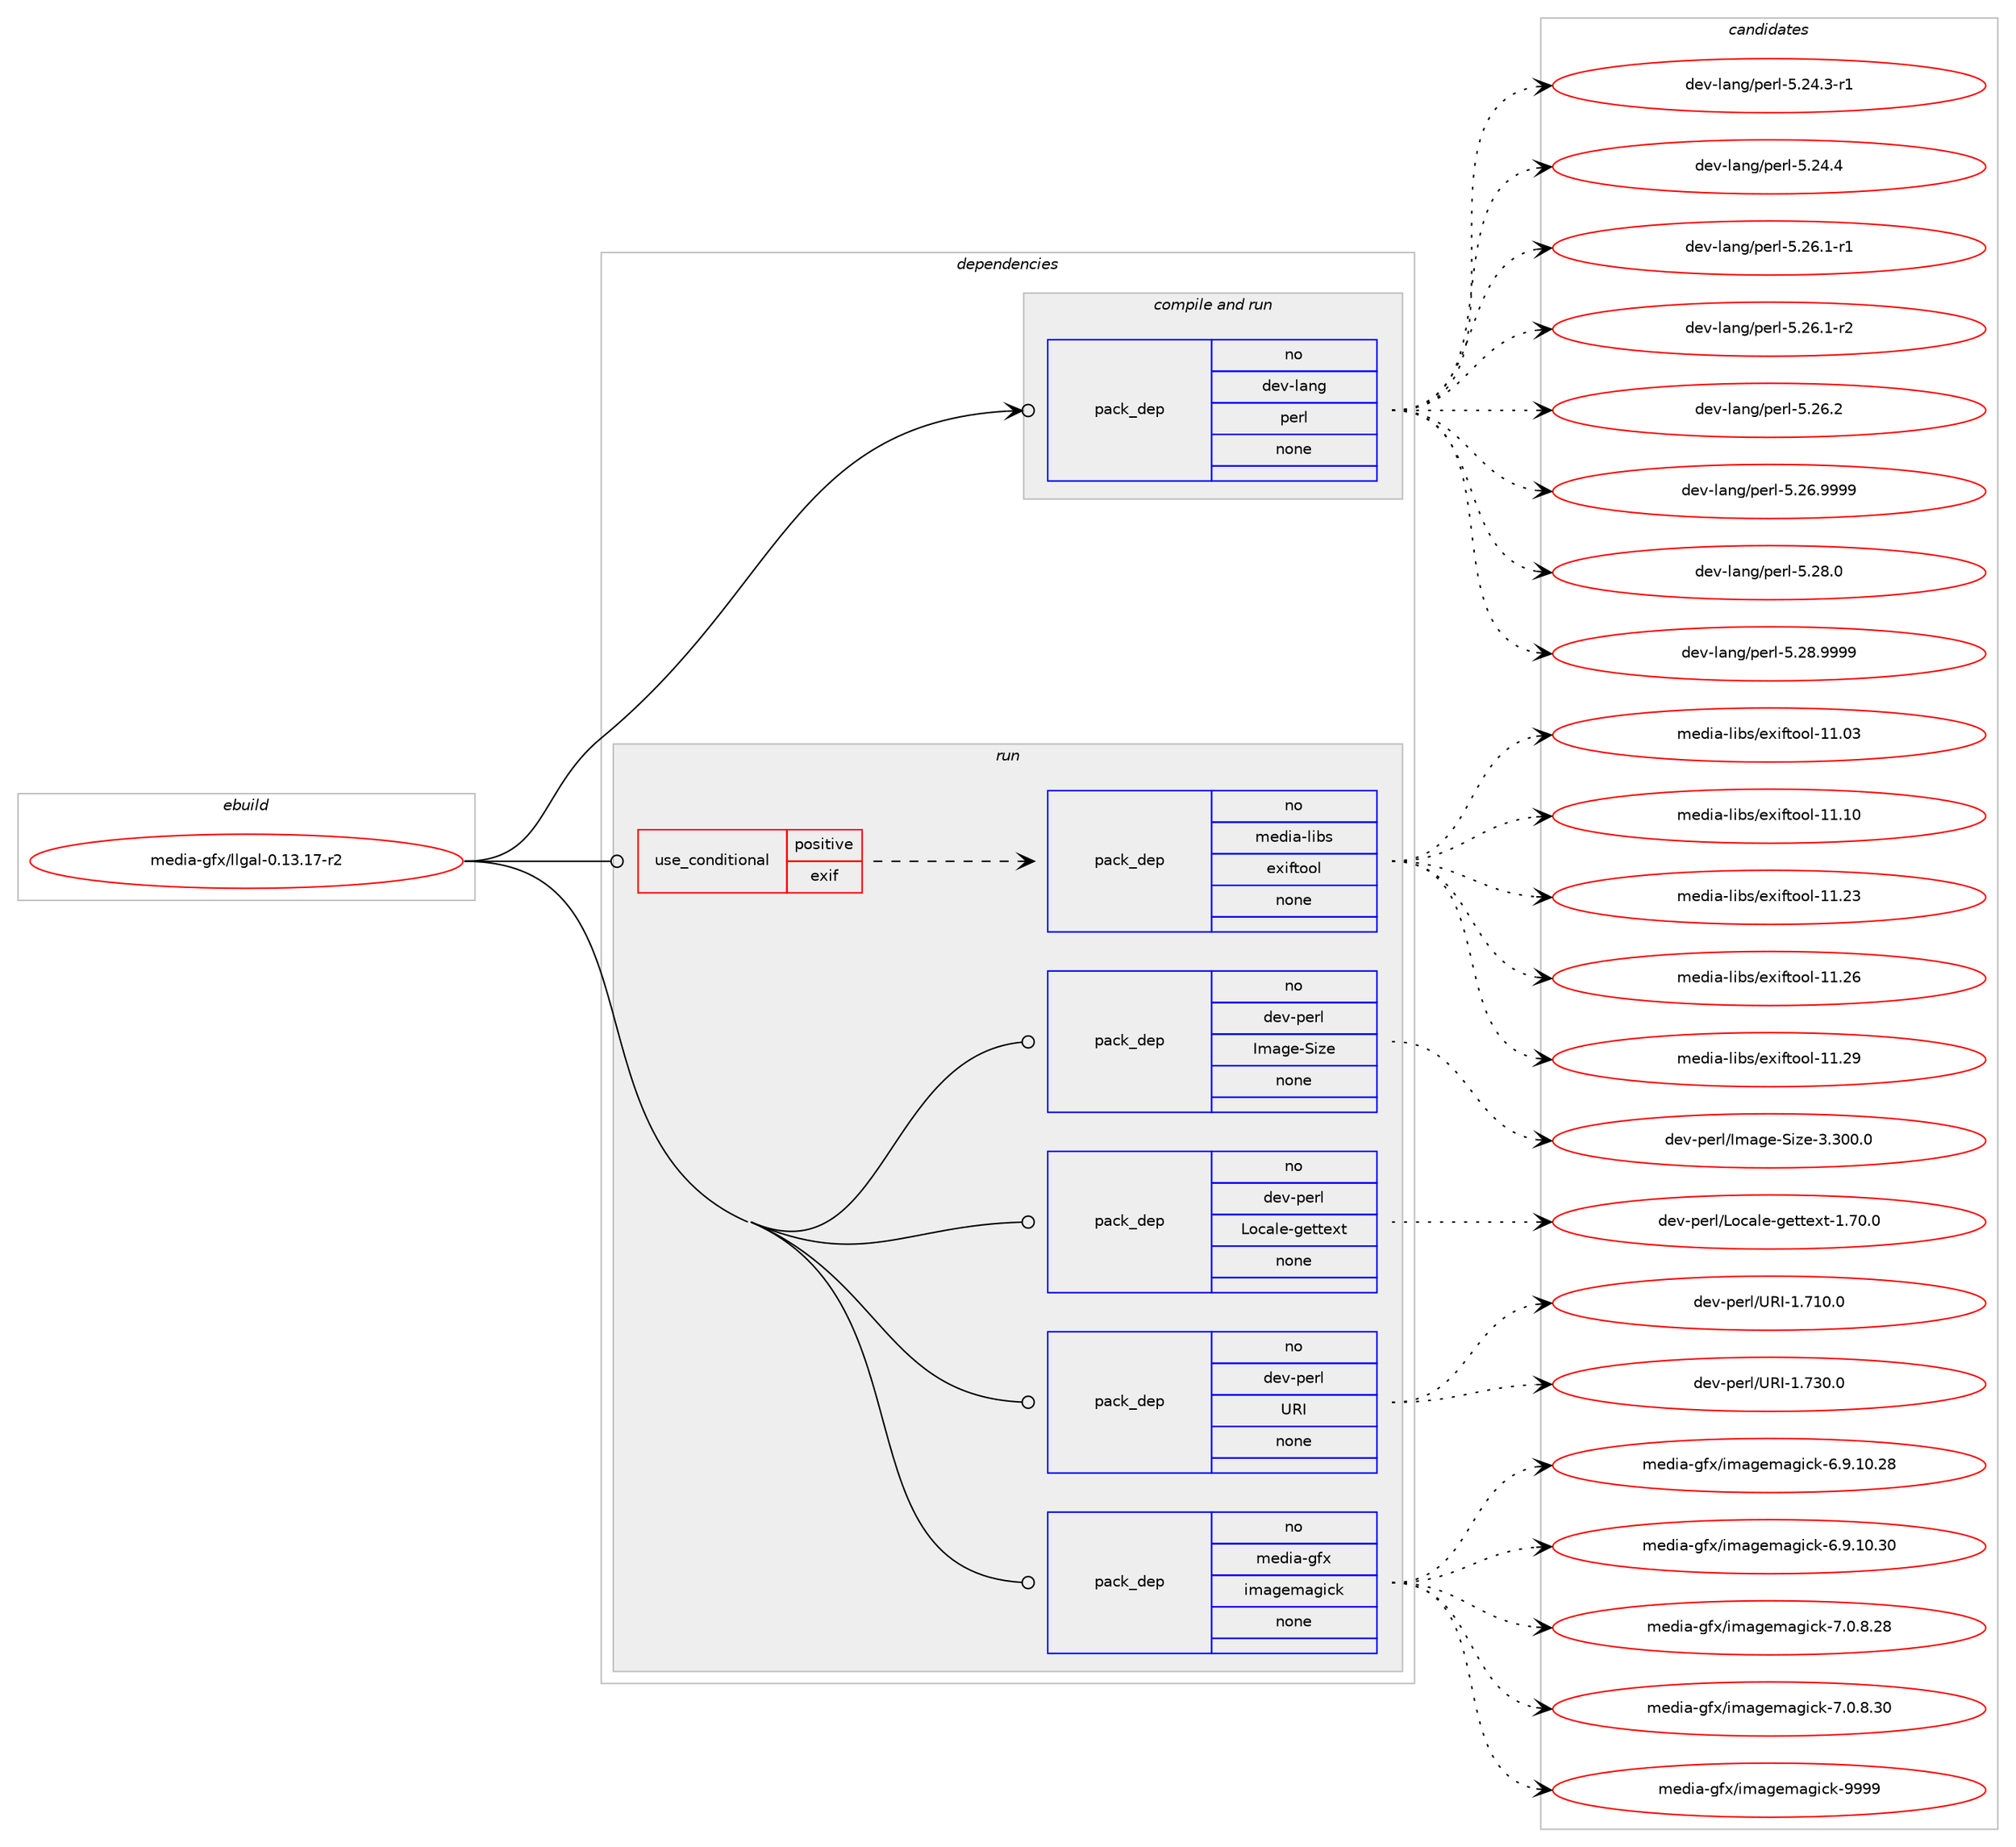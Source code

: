 digraph prolog {

# *************
# Graph options
# *************

newrank=true;
concentrate=true;
compound=true;
graph [rankdir=LR,fontname=Helvetica,fontsize=10,ranksep=1.5];#, ranksep=2.5, nodesep=0.2];
edge  [arrowhead=vee];
node  [fontname=Helvetica,fontsize=10];

# **********
# The ebuild
# **********

subgraph cluster_leftcol {
color=gray;
rank=same;
label=<<i>ebuild</i>>;
id [label="media-gfx/llgal-0.13.17-r2", color=red, width=4, href="../media-gfx/llgal-0.13.17-r2.svg"];
}

# ****************
# The dependencies
# ****************

subgraph cluster_midcol {
color=gray;
label=<<i>dependencies</i>>;
subgraph cluster_compile {
fillcolor="#eeeeee";
style=filled;
label=<<i>compile</i>>;
}
subgraph cluster_compileandrun {
fillcolor="#eeeeee";
style=filled;
label=<<i>compile and run</i>>;
subgraph pack1147679 {
dependency1606418 [label=<<TABLE BORDER="0" CELLBORDER="1" CELLSPACING="0" CELLPADDING="4" WIDTH="220"><TR><TD ROWSPAN="6" CELLPADDING="30">pack_dep</TD></TR><TR><TD WIDTH="110">no</TD></TR><TR><TD>dev-lang</TD></TR><TR><TD>perl</TD></TR><TR><TD>none</TD></TR><TR><TD></TD></TR></TABLE>>, shape=none, color=blue];
}
id:e -> dependency1606418:w [weight=20,style="solid",arrowhead="odotvee"];
}
subgraph cluster_run {
fillcolor="#eeeeee";
style=filled;
label=<<i>run</i>>;
subgraph cond433130 {
dependency1606419 [label=<<TABLE BORDER="0" CELLBORDER="1" CELLSPACING="0" CELLPADDING="4"><TR><TD ROWSPAN="3" CELLPADDING="10">use_conditional</TD></TR><TR><TD>positive</TD></TR><TR><TD>exif</TD></TR></TABLE>>, shape=none, color=red];
subgraph pack1147680 {
dependency1606420 [label=<<TABLE BORDER="0" CELLBORDER="1" CELLSPACING="0" CELLPADDING="4" WIDTH="220"><TR><TD ROWSPAN="6" CELLPADDING="30">pack_dep</TD></TR><TR><TD WIDTH="110">no</TD></TR><TR><TD>media-libs</TD></TR><TR><TD>exiftool</TD></TR><TR><TD>none</TD></TR><TR><TD></TD></TR></TABLE>>, shape=none, color=blue];
}
dependency1606419:e -> dependency1606420:w [weight=20,style="dashed",arrowhead="vee"];
}
id:e -> dependency1606419:w [weight=20,style="solid",arrowhead="odot"];
subgraph pack1147681 {
dependency1606421 [label=<<TABLE BORDER="0" CELLBORDER="1" CELLSPACING="0" CELLPADDING="4" WIDTH="220"><TR><TD ROWSPAN="6" CELLPADDING="30">pack_dep</TD></TR><TR><TD WIDTH="110">no</TD></TR><TR><TD>dev-perl</TD></TR><TR><TD>Image-Size</TD></TR><TR><TD>none</TD></TR><TR><TD></TD></TR></TABLE>>, shape=none, color=blue];
}
id:e -> dependency1606421:w [weight=20,style="solid",arrowhead="odot"];
subgraph pack1147682 {
dependency1606422 [label=<<TABLE BORDER="0" CELLBORDER="1" CELLSPACING="0" CELLPADDING="4" WIDTH="220"><TR><TD ROWSPAN="6" CELLPADDING="30">pack_dep</TD></TR><TR><TD WIDTH="110">no</TD></TR><TR><TD>dev-perl</TD></TR><TR><TD>Locale-gettext</TD></TR><TR><TD>none</TD></TR><TR><TD></TD></TR></TABLE>>, shape=none, color=blue];
}
id:e -> dependency1606422:w [weight=20,style="solid",arrowhead="odot"];
subgraph pack1147683 {
dependency1606423 [label=<<TABLE BORDER="0" CELLBORDER="1" CELLSPACING="0" CELLPADDING="4" WIDTH="220"><TR><TD ROWSPAN="6" CELLPADDING="30">pack_dep</TD></TR><TR><TD WIDTH="110">no</TD></TR><TR><TD>dev-perl</TD></TR><TR><TD>URI</TD></TR><TR><TD>none</TD></TR><TR><TD></TD></TR></TABLE>>, shape=none, color=blue];
}
id:e -> dependency1606423:w [weight=20,style="solid",arrowhead="odot"];
subgraph pack1147684 {
dependency1606424 [label=<<TABLE BORDER="0" CELLBORDER="1" CELLSPACING="0" CELLPADDING="4" WIDTH="220"><TR><TD ROWSPAN="6" CELLPADDING="30">pack_dep</TD></TR><TR><TD WIDTH="110">no</TD></TR><TR><TD>media-gfx</TD></TR><TR><TD>imagemagick</TD></TR><TR><TD>none</TD></TR><TR><TD></TD></TR></TABLE>>, shape=none, color=blue];
}
id:e -> dependency1606424:w [weight=20,style="solid",arrowhead="odot"];
}
}

# **************
# The candidates
# **************

subgraph cluster_choices {
rank=same;
color=gray;
label=<<i>candidates</i>>;

subgraph choice1147679 {
color=black;
nodesep=1;
choice100101118451089711010347112101114108455346505246514511449 [label="dev-lang/perl-5.24.3-r1", color=red, width=4,href="../dev-lang/perl-5.24.3-r1.svg"];
choice10010111845108971101034711210111410845534650524652 [label="dev-lang/perl-5.24.4", color=red, width=4,href="../dev-lang/perl-5.24.4.svg"];
choice100101118451089711010347112101114108455346505446494511449 [label="dev-lang/perl-5.26.1-r1", color=red, width=4,href="../dev-lang/perl-5.26.1-r1.svg"];
choice100101118451089711010347112101114108455346505446494511450 [label="dev-lang/perl-5.26.1-r2", color=red, width=4,href="../dev-lang/perl-5.26.1-r2.svg"];
choice10010111845108971101034711210111410845534650544650 [label="dev-lang/perl-5.26.2", color=red, width=4,href="../dev-lang/perl-5.26.2.svg"];
choice10010111845108971101034711210111410845534650544657575757 [label="dev-lang/perl-5.26.9999", color=red, width=4,href="../dev-lang/perl-5.26.9999.svg"];
choice10010111845108971101034711210111410845534650564648 [label="dev-lang/perl-5.28.0", color=red, width=4,href="../dev-lang/perl-5.28.0.svg"];
choice10010111845108971101034711210111410845534650564657575757 [label="dev-lang/perl-5.28.9999", color=red, width=4,href="../dev-lang/perl-5.28.9999.svg"];
dependency1606418:e -> choice100101118451089711010347112101114108455346505246514511449:w [style=dotted,weight="100"];
dependency1606418:e -> choice10010111845108971101034711210111410845534650524652:w [style=dotted,weight="100"];
dependency1606418:e -> choice100101118451089711010347112101114108455346505446494511449:w [style=dotted,weight="100"];
dependency1606418:e -> choice100101118451089711010347112101114108455346505446494511450:w [style=dotted,weight="100"];
dependency1606418:e -> choice10010111845108971101034711210111410845534650544650:w [style=dotted,weight="100"];
dependency1606418:e -> choice10010111845108971101034711210111410845534650544657575757:w [style=dotted,weight="100"];
dependency1606418:e -> choice10010111845108971101034711210111410845534650564648:w [style=dotted,weight="100"];
dependency1606418:e -> choice10010111845108971101034711210111410845534650564657575757:w [style=dotted,weight="100"];
}
subgraph choice1147680 {
color=black;
nodesep=1;
choice10910110010597451081059811547101120105102116111111108454949464851 [label="media-libs/exiftool-11.03", color=red, width=4,href="../media-libs/exiftool-11.03.svg"];
choice10910110010597451081059811547101120105102116111111108454949464948 [label="media-libs/exiftool-11.10", color=red, width=4,href="../media-libs/exiftool-11.10.svg"];
choice10910110010597451081059811547101120105102116111111108454949465051 [label="media-libs/exiftool-11.23", color=red, width=4,href="../media-libs/exiftool-11.23.svg"];
choice10910110010597451081059811547101120105102116111111108454949465054 [label="media-libs/exiftool-11.26", color=red, width=4,href="../media-libs/exiftool-11.26.svg"];
choice10910110010597451081059811547101120105102116111111108454949465057 [label="media-libs/exiftool-11.29", color=red, width=4,href="../media-libs/exiftool-11.29.svg"];
dependency1606420:e -> choice10910110010597451081059811547101120105102116111111108454949464851:w [style=dotted,weight="100"];
dependency1606420:e -> choice10910110010597451081059811547101120105102116111111108454949464948:w [style=dotted,weight="100"];
dependency1606420:e -> choice10910110010597451081059811547101120105102116111111108454949465051:w [style=dotted,weight="100"];
dependency1606420:e -> choice10910110010597451081059811547101120105102116111111108454949465054:w [style=dotted,weight="100"];
dependency1606420:e -> choice10910110010597451081059811547101120105102116111111108454949465057:w [style=dotted,weight="100"];
}
subgraph choice1147681 {
color=black;
nodesep=1;
choice1001011184511210111410847731099710310145831051221014551465148484648 [label="dev-perl/Image-Size-3.300.0", color=red, width=4,href="../dev-perl/Image-Size-3.300.0.svg"];
dependency1606421:e -> choice1001011184511210111410847731099710310145831051221014551465148484648:w [style=dotted,weight="100"];
}
subgraph choice1147682 {
color=black;
nodesep=1;
choice10010111845112101114108477611199971081014510310111611610112011645494655484648 [label="dev-perl/Locale-gettext-1.70.0", color=red, width=4,href="../dev-perl/Locale-gettext-1.70.0.svg"];
dependency1606422:e -> choice10010111845112101114108477611199971081014510310111611610112011645494655484648:w [style=dotted,weight="100"];
}
subgraph choice1147683 {
color=black;
nodesep=1;
choice10010111845112101114108478582734549465549484648 [label="dev-perl/URI-1.710.0", color=red, width=4,href="../dev-perl/URI-1.710.0.svg"];
choice10010111845112101114108478582734549465551484648 [label="dev-perl/URI-1.730.0", color=red, width=4,href="../dev-perl/URI-1.730.0.svg"];
dependency1606423:e -> choice10010111845112101114108478582734549465549484648:w [style=dotted,weight="100"];
dependency1606423:e -> choice10010111845112101114108478582734549465551484648:w [style=dotted,weight="100"];
}
subgraph choice1147684 {
color=black;
nodesep=1;
choice10910110010597451031021204710510997103101109971031059910745544657464948465056 [label="media-gfx/imagemagick-6.9.10.28", color=red, width=4,href="../media-gfx/imagemagick-6.9.10.28.svg"];
choice10910110010597451031021204710510997103101109971031059910745544657464948465148 [label="media-gfx/imagemagick-6.9.10.30", color=red, width=4,href="../media-gfx/imagemagick-6.9.10.30.svg"];
choice109101100105974510310212047105109971031011099710310599107455546484656465056 [label="media-gfx/imagemagick-7.0.8.28", color=red, width=4,href="../media-gfx/imagemagick-7.0.8.28.svg"];
choice109101100105974510310212047105109971031011099710310599107455546484656465148 [label="media-gfx/imagemagick-7.0.8.30", color=red, width=4,href="../media-gfx/imagemagick-7.0.8.30.svg"];
choice1091011001059745103102120471051099710310110997103105991074557575757 [label="media-gfx/imagemagick-9999", color=red, width=4,href="../media-gfx/imagemagick-9999.svg"];
dependency1606424:e -> choice10910110010597451031021204710510997103101109971031059910745544657464948465056:w [style=dotted,weight="100"];
dependency1606424:e -> choice10910110010597451031021204710510997103101109971031059910745544657464948465148:w [style=dotted,weight="100"];
dependency1606424:e -> choice109101100105974510310212047105109971031011099710310599107455546484656465056:w [style=dotted,weight="100"];
dependency1606424:e -> choice109101100105974510310212047105109971031011099710310599107455546484656465148:w [style=dotted,weight="100"];
dependency1606424:e -> choice1091011001059745103102120471051099710310110997103105991074557575757:w [style=dotted,weight="100"];
}
}

}
